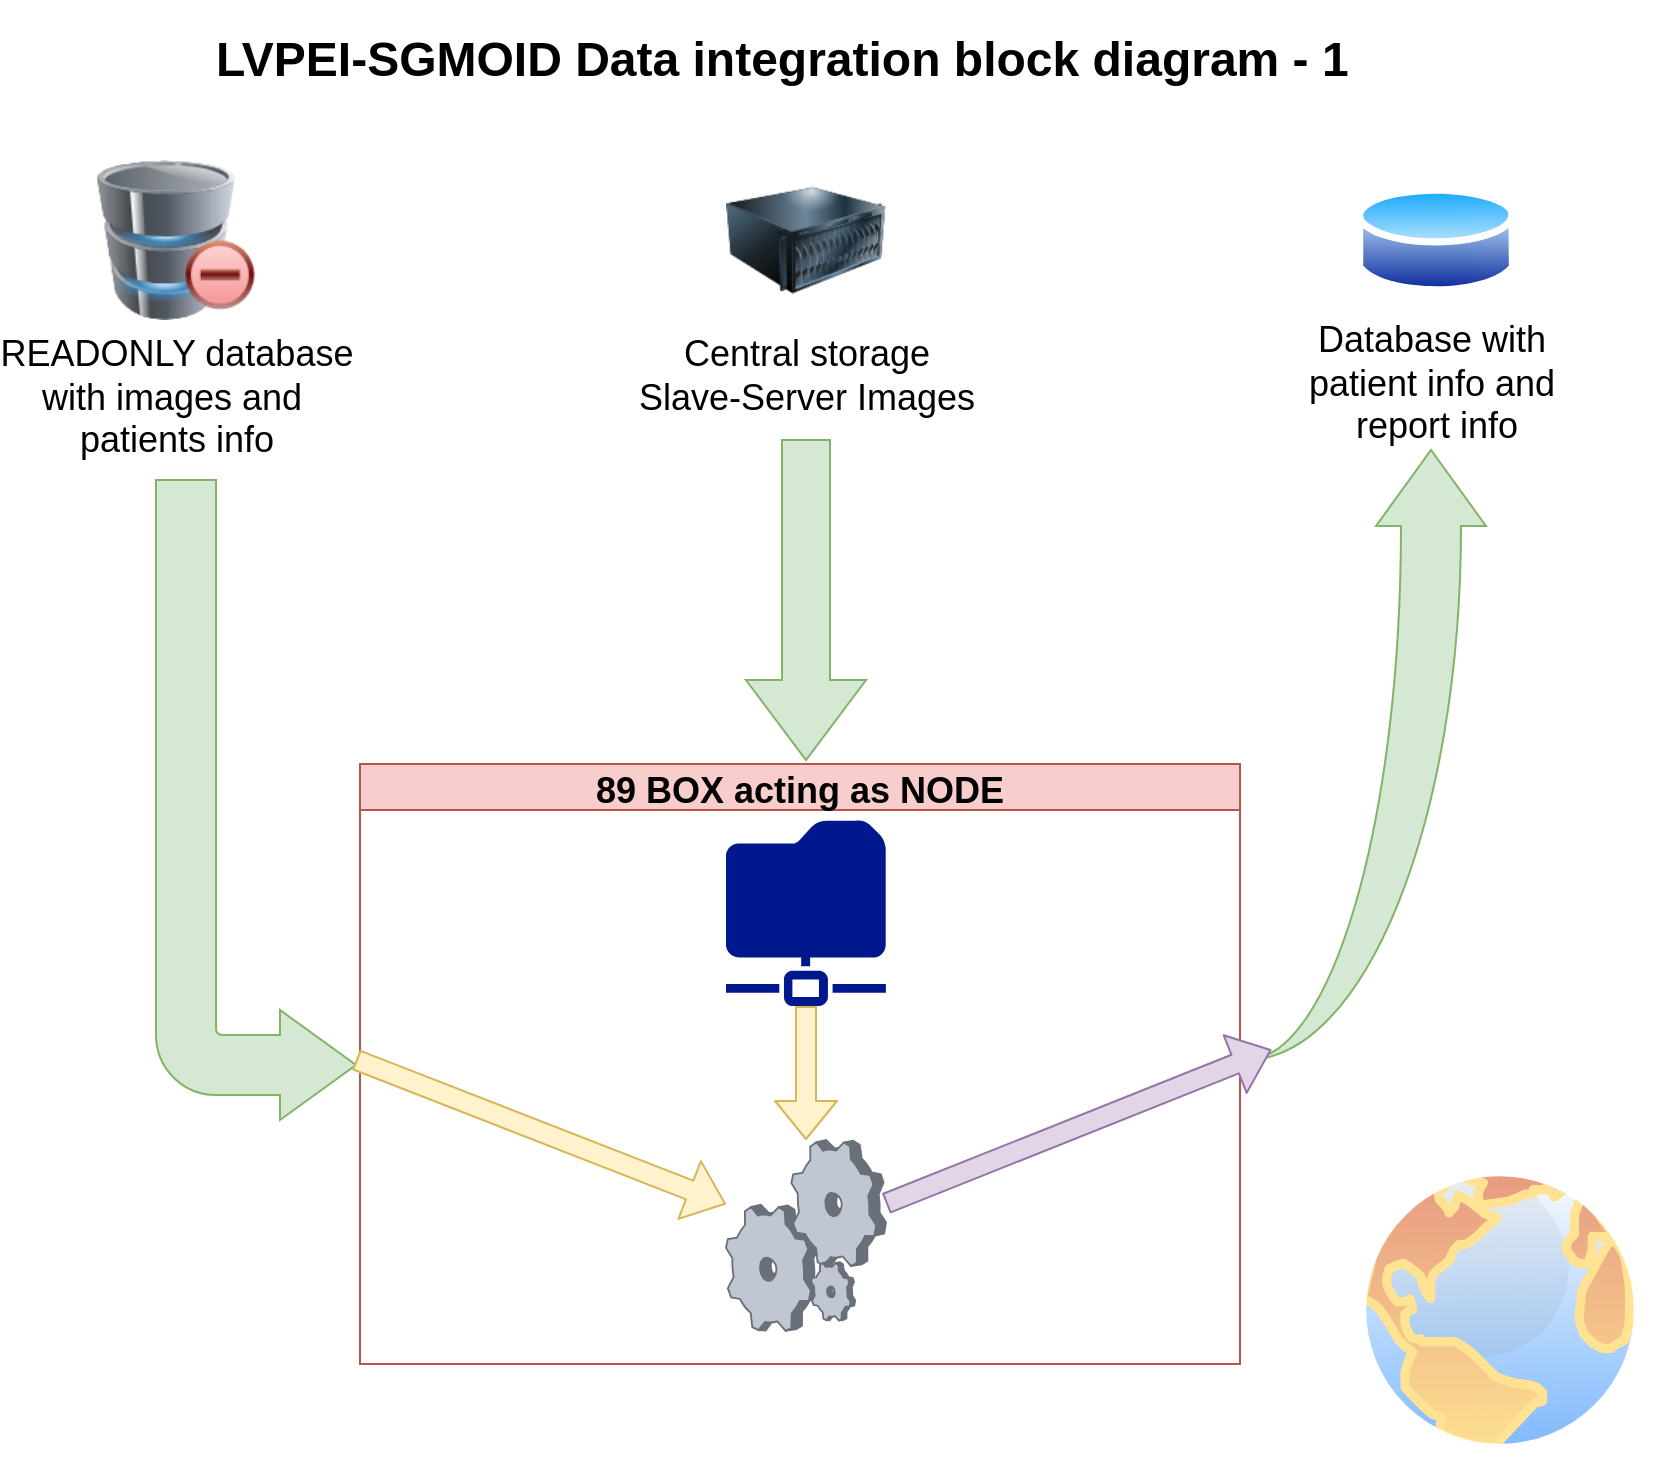 <mxfile version="14.8.6" type="github" pages="3">
  <diagram id="MX95X0inOVn7swaKgQM8" name="Page-1">
    <mxGraphModel dx="1757" dy="1129" grid="1" gridSize="10" guides="1" tooltips="1" connect="1" arrows="1" fold="1" page="1" pageScale="1" pageWidth="100" pageHeight="800" math="0" shadow="0">
      <root>
        <mxCell id="0" />
        <mxCell id="1" parent="0" />
        <mxCell id="SB96CQy2WkAOGvbJOrmT-1" value="&lt;h1&gt;LVPEI-SGMOID Data integration block diagram - 1&lt;/h1&gt;" style="text;html=1;strokeColor=none;fillColor=none;spacing=5;spacingTop=-20;whiteSpace=wrap;overflow=hidden;rounded=0;" vertex="1" parent="1">
          <mxGeometry x="160" y="40" width="600" height="50" as="geometry" />
        </mxCell>
        <mxCell id="SB96CQy2WkAOGvbJOrmT-2" value="89 BOX acting as NODE" style="swimlane;fontSize=18;fillColor=#f8cecc;strokeColor=#b85450;" vertex="1" parent="1">
          <mxGeometry x="237" y="412" width="440" height="300" as="geometry">
            <mxRectangle x="202" y="412" width="240" height="30" as="alternateBounds" />
          </mxGeometry>
        </mxCell>
        <mxCell id="SB96CQy2WkAOGvbJOrmT-11" value="" style="aspect=fixed;pointerEvents=1;shadow=0;dashed=0;html=1;strokeColor=none;labelPosition=center;verticalLabelPosition=bottom;verticalAlign=top;align=center;fillColor=#00188D;shape=mxgraph.mscae.enterprise.shared_folder;fontSize=18;" vertex="1" parent="SB96CQy2WkAOGvbJOrmT-2">
          <mxGeometry x="183" y="28.0" width="80" height="93.02" as="geometry" />
        </mxCell>
        <mxCell id="SB96CQy2WkAOGvbJOrmT-12" value="" style="verticalLabelPosition=bottom;aspect=fixed;html=1;verticalAlign=top;strokeColor=none;align=center;outlineConnect=0;shape=mxgraph.citrix.process;fontSize=18;" vertex="1" parent="SB96CQy2WkAOGvbJOrmT-2">
          <mxGeometry x="183" y="188" width="80" height="95.38" as="geometry" />
        </mxCell>
        <mxCell id="SB96CQy2WkAOGvbJOrmT-14" value="" style="shape=flexArrow;endArrow=classic;html=1;fontSize=18;exitX=0.5;exitY=1;exitDx=0;exitDy=0;exitPerimeter=0;fillColor=#fff2cc;strokeColor=#d6b656;" edge="1" parent="SB96CQy2WkAOGvbJOrmT-2" source="SB96CQy2WkAOGvbJOrmT-11" target="SB96CQy2WkAOGvbJOrmT-12">
          <mxGeometry width="50" height="50" relative="1" as="geometry">
            <mxPoint x="8" y="127.92" as="sourcePoint" />
            <mxPoint x="193" y="200.086" as="targetPoint" />
          </mxGeometry>
        </mxCell>
        <mxCell id="SB96CQy2WkAOGvbJOrmT-3" value="&lt;div&gt;Central storage&lt;/div&gt;&lt;div&gt;Slave-Server Images&lt;/div&gt;" style="image;html=1;image=img/lib/clip_art/computers/Server_128x128.png;fontSize=18;" vertex="1" parent="1">
          <mxGeometry x="420" y="110" width="80" height="80" as="geometry" />
        </mxCell>
        <mxCell id="SB96CQy2WkAOGvbJOrmT-5" value="&lt;div&gt;Database with&amp;nbsp;&lt;/div&gt;&lt;div&gt;patient info and&amp;nbsp;&lt;/div&gt;&lt;div&gt;report info&lt;/div&gt;" style="aspect=fixed;perimeter=ellipsePerimeter;html=1;align=center;shadow=0;dashed=0;spacingTop=3;image;image=img/lib/active_directory/database.svg;fontSize=18;" vertex="1" parent="1">
          <mxGeometry x="735" y="120.4" width="80" height="59.2" as="geometry" />
        </mxCell>
        <mxCell id="SB96CQy2WkAOGvbJOrmT-6" value="&lt;div&gt;READONLY database&lt;/div&gt;&lt;div&gt;with images and&amp;nbsp;&lt;/div&gt;&lt;div&gt;patients info&lt;/div&gt;" style="image;html=1;image=img/lib/clip_art/computers/Database_Minus_128x128.png;fontSize=18;" vertex="1" parent="1">
          <mxGeometry x="105" y="110" width="80" height="80" as="geometry" />
        </mxCell>
        <mxCell id="SB96CQy2WkAOGvbJOrmT-8" value="" style="html=1;shadow=0;dashed=0;align=center;verticalAlign=middle;shape=mxgraph.arrows2.bendArrow;dy=15;dx=38;notch=0;arrowHead=55;rounded=1;fontSize=18;flipH=0;flipV=1;fillColor=#d5e8d4;strokeColor=#82b366;" vertex="1" parent="1">
          <mxGeometry x="135" y="270" width="100" height="320" as="geometry" />
        </mxCell>
        <mxCell id="SB96CQy2WkAOGvbJOrmT-9" value="" style="html=1;shadow=0;dashed=0;align=center;verticalAlign=middle;shape=mxgraph.arrows2.arrow;dy=0.6;dx=40;direction=south;notch=0;fontSize=18;fillColor=#d5e8d4;strokeColor=#82b366;" vertex="1" parent="1">
          <mxGeometry x="430" y="250" width="60" height="160" as="geometry" />
        </mxCell>
        <mxCell id="SB96CQy2WkAOGvbJOrmT-10" value="" style="html=1;shadow=0;dashed=0;align=center;verticalAlign=middle;shape=mxgraph.arrows2.jumpInArrow;dy=15;dx=38;arrowHead=55;fontSize=18;flipH=0;flipV=1;rotation=-90;fillColor=#d5e8d4;strokeColor=#82b366;" vertex="1" parent="1">
          <mxGeometry x="587.5" y="347.5" width="305" height="120" as="geometry" />
        </mxCell>
        <mxCell id="SB96CQy2WkAOGvbJOrmT-13" value="" style="shape=flexArrow;endArrow=classic;html=1;fontSize=18;exitX=1;exitY=0.094;exitDx=0;exitDy=0;exitPerimeter=0;fillColor=#fff2cc;strokeColor=#d6b656;" edge="1" parent="1" source="SB96CQy2WkAOGvbJOrmT-8" target="SB96CQy2WkAOGvbJOrmT-12">
          <mxGeometry width="50" height="50" relative="1" as="geometry">
            <mxPoint x="237" y="570" as="sourcePoint" />
            <mxPoint x="287" y="520" as="targetPoint" />
          </mxGeometry>
        </mxCell>
        <mxCell id="SB96CQy2WkAOGvbJOrmT-15" value="" style="shape=flexArrow;endArrow=classic;html=1;fontSize=18;entryX=0.017;entryY=0.894;entryDx=0;entryDy=0;entryPerimeter=0;fillColor=#e1d5e7;strokeColor=#9673a6;" edge="1" parent="1" source="SB96CQy2WkAOGvbJOrmT-12" target="SB96CQy2WkAOGvbJOrmT-10">
          <mxGeometry width="50" height="50" relative="1" as="geometry">
            <mxPoint x="524" y="543.02" as="sourcePoint" />
            <mxPoint x="675" y="563" as="targetPoint" />
          </mxGeometry>
        </mxCell>
        <mxCell id="LIGWkQtRaFbjvehgfa9z-1" value="" style="aspect=fixed;perimeter=ellipsePerimeter;html=1;align=center;shadow=0;dashed=0;spacingTop=3;image;image=img/lib/active_directory/internet_globe.svg;fontSize=18;opacity=50;" vertex="1" parent="1">
          <mxGeometry x="732" y="610" width="150" height="150" as="geometry" />
        </mxCell>
        <mxCell id="LIGWkQtRaFbjvehgfa9z-2" value="" style="shape=image;html=1;verticalAlign=top;verticalLabelPosition=bottom;labelBackgroundColor=#ffffff;imageAspect=0;aspect=fixed;image=https://cdn0.iconfinder.com/data/icons/security-double-color-red-and-black-vol-1/52/block__stop__private__blocked-128.png;fontSize=18;" vertex="1" parent="1">
          <mxGeometry x="735" y="610" width="150" height="150" as="geometry" />
        </mxCell>
      </root>
    </mxGraphModel>
  </diagram>
  <diagram name="Page-2" id="0MAoYpNiCTRkq3jHBnky">
    <mxGraphModel dx="1757" dy="1129" grid="1" gridSize="10" guides="1" tooltips="1" connect="1" arrows="1" fold="1" page="1" pageScale="1" pageWidth="100" pageHeight="800" math="0" shadow="0">
      <root>
        <mxCell id="_WXXWoJIYfTif5vrhu6W-0" />
        <mxCell id="_WXXWoJIYfTif5vrhu6W-1" parent="_WXXWoJIYfTif5vrhu6W-0" />
        <mxCell id="l9rnAY1xL5L_d8y8g9AO-7" value="" style="edgeStyle=orthogonalEdgeStyle;rounded=0;orthogonalLoop=1;jettySize=auto;html=1;fontSize=18;strokeWidth=5;exitX=1;exitY=0.5;exitDx=0;exitDy=0;exitPerimeter=0;entryX=0;entryY=0.5;entryDx=0;entryDy=0;entryPerimeter=0;" edge="1" parent="_WXXWoJIYfTif5vrhu6W-1" source="_WXXWoJIYfTif5vrhu6W-15" target="l9rnAY1xL5L_d8y8g9AO-2">
          <mxGeometry relative="1" as="geometry">
            <mxPoint x="400" y="518" as="sourcePoint" />
            <mxPoint x="580" y="559" as="targetPoint" />
          </mxGeometry>
        </mxCell>
        <mxCell id="l9rnAY1xL5L_d8y8g9AO-2" value="&lt;font style=&quot;font-size: 22px&quot;&gt;SGMOID CLOUD SERVICE&lt;/font&gt;" style="html=1;strokeColor=none;fillColor=#0079D6;labelPosition=center;verticalLabelPosition=middle;verticalAlign=top;align=center;fontSize=12;outlineConnect=0;spacingTop=-6;fontColor=#FFFFFF;shape=mxgraph.sitemap.cloud;opacity=50;aspect=fixed;" vertex="1" parent="_WXXWoJIYfTif5vrhu6W-1">
          <mxGeometry x="456" y="471" width="300" height="175" as="geometry" />
        </mxCell>
        <mxCell id="_WXXWoJIYfTif5vrhu6W-2" value="&lt;h1&gt;LVPEI-SGMOID Data integration block diagram - 2&lt;/h1&gt;" style="text;html=1;strokeColor=none;fillColor=none;spacing=5;spacingTop=-20;whiteSpace=wrap;overflow=hidden;rounded=0;" vertex="1" parent="_WXXWoJIYfTif5vrhu6W-1">
          <mxGeometry x="160" y="40" width="600" height="50" as="geometry" />
        </mxCell>
        <mxCell id="l9rnAY1xL5L_d8y8g9AO-4" value="" style="edgeStyle=orthogonalEdgeStyle;rounded=0;orthogonalLoop=1;jettySize=auto;html=1;fontSize=18;strokeWidth=5;" edge="1" parent="_WXXWoJIYfTif5vrhu6W-1" source="_WXXWoJIYfTif5vrhu6W-7" target="_WXXWoJIYfTif5vrhu6W-15">
          <mxGeometry relative="1" as="geometry">
            <mxPoint x="291" y="480" as="targetPoint" />
          </mxGeometry>
        </mxCell>
        <mxCell id="_WXXWoJIYfTif5vrhu6W-7" value="&lt;div&gt;Central storage&lt;/div&gt;&lt;div&gt;Slave-Server Images&lt;/div&gt;" style="image;html=1;image=img/lib/clip_art/computers/Server_128x128.png;fontSize=18;spacingTop=16;labelBorderColor=#000000;" vertex="1" parent="_WXXWoJIYfTif5vrhu6W-1">
          <mxGeometry x="251" y="110" width="80" height="80" as="geometry" />
        </mxCell>
        <mxCell id="l9rnAY1xL5L_d8y8g9AO-6" value="" style="edgeStyle=orthogonalEdgeStyle;rounded=0;orthogonalLoop=1;jettySize=auto;html=1;fontSize=18;strokeWidth=5;entryX=0;entryY=0.5;entryDx=0;entryDy=0;entryPerimeter=0;" edge="1" parent="_WXXWoJIYfTif5vrhu6W-1" source="_WXXWoJIYfTif5vrhu6W-9">
          <mxGeometry relative="1" as="geometry">
            <mxPoint x="183" y="557" as="targetPoint" />
            <Array as="points">
              <mxPoint x="107" y="557" />
            </Array>
          </mxGeometry>
        </mxCell>
        <mxCell id="_WXXWoJIYfTif5vrhu6W-9" value="&lt;div&gt;READONLY database&lt;/div&gt;&lt;div&gt;with images and&amp;nbsp;&lt;/div&gt;&lt;div&gt;patients info&lt;/div&gt;" style="image;html=1;image=img/lib/clip_art/computers/Database_Minus_128x128.png;fontSize=18;labelBorderColor=#000000;spacingTop=8;" vertex="1" parent="_WXXWoJIYfTif5vrhu6W-1">
          <mxGeometry x="67" y="118" width="80" height="80" as="geometry" />
        </mxCell>
        <mxCell id="l9rnAY1xL5L_d8y8g9AO-9" value="" style="edgeStyle=orthogonalEdgeStyle;rounded=0;orthogonalLoop=1;jettySize=auto;html=1;fontSize=18;strokeWidth=5;" edge="1" parent="_WXXWoJIYfTif5vrhu6W-1" source="l9rnAY1xL5L_d8y8g9AO-2" target="_WXXWoJIYfTif5vrhu6W-8">
          <mxGeometry relative="1" as="geometry">
            <mxPoint x="624" y="460" as="sourcePoint" />
            <mxPoint x="586" y="558.6" as="targetPoint" />
          </mxGeometry>
        </mxCell>
        <mxCell id="_WXXWoJIYfTif5vrhu6W-15" value="" style="points=[[0,0,0],[0.25,0,0],[0.5,0,0],[0.75,0,0],[1,0,0],[0,1,0],[0.25,1,0],[0.5,1,0],[0.75,1,0],[1,1,0],[0,0.25,0],[0,0.5,0],[0,0.75,0],[1,0.25,0],[1,0.5,0],[1,0.75,0]];outlineConnect=0;fontColor=#232F3E;gradientColor=#F34482;gradientDirection=north;fillColor=#BC1356;strokeColor=#ffffff;dashed=0;verticalLabelPosition=bottom;verticalAlign=top;align=center;html=1;fontSize=12;fontStyle=0;aspect=fixed;shape=mxgraph.aws4.resourceIcon;resIcon=mxgraph.aws4.api_gateway;" vertex="1" parent="_WXXWoJIYfTif5vrhu6W-1">
          <mxGeometry x="216" y="484" width="150" height="150" as="geometry" />
        </mxCell>
        <mxCell id="l9rnAY1xL5L_d8y8g9AO-0" value="" style="aspect=fixed;perimeter=ellipsePerimeter;html=1;align=center;shadow=0;dashed=0;spacingTop=3;image;image=img/lib/active_directory/internet_globe.svg;fontSize=18;" vertex="1" parent="_WXXWoJIYfTif5vrhu6W-1">
          <mxGeometry y="650" width="150" height="150" as="geometry" />
        </mxCell>
        <mxCell id="_WXXWoJIYfTif5vrhu6W-8" value="&lt;div&gt;Database with&amp;nbsp;&lt;/div&gt;&lt;div&gt;patient info and&amp;nbsp;&lt;/div&gt;&lt;div&gt;report info&lt;/div&gt;" style="aspect=fixed;perimeter=ellipsePerimeter;html=1;align=center;shadow=0;dashed=0;spacingTop=28;image;image=img/lib/active_directory/database.svg;fontSize=18;labelBorderColor=#000000;whiteSpace=wrap;" vertex="1" parent="_WXXWoJIYfTif5vrhu6W-1">
          <mxGeometry x="565" y="120" width="80" height="59.2" as="geometry" />
        </mxCell>
      </root>
    </mxGraphModel>
  </diagram>
  <diagram name="page-3" id="tUIi3Du8VQB3zISYghOF">
    <mxGraphModel dx="1757" dy="1129" grid="1" gridSize="10" guides="1" tooltips="1" connect="1" arrows="1" fold="1" page="1" pageScale="1" pageWidth="100" pageHeight="800" math="0" shadow="0">
      <root>
        <mxCell id="1Cfc_NI_0ibqRLgKIa1X-0" />
        <mxCell id="1Cfc_NI_0ibqRLgKIa1X-1" parent="1Cfc_NI_0ibqRLgKIa1X-0" />
        <mxCell id="1Cfc_NI_0ibqRLgKIa1X-2" value="" style="edgeStyle=orthogonalEdgeStyle;rounded=0;orthogonalLoop=1;jettySize=auto;html=1;fontSize=18;strokeWidth=5;exitX=1;exitY=0.5;exitDx=0;exitDy=0;exitPerimeter=0;entryX=0;entryY=0.5;entryDx=0;entryDy=0;entryPerimeter=0;" edge="1" parent="1Cfc_NI_0ibqRLgKIa1X-1" source="1Cfc_NI_0ibqRLgKIa1X-10" target="1Cfc_NI_0ibqRLgKIa1X-3">
          <mxGeometry relative="1" as="geometry">
            <mxPoint x="400" y="518" as="sourcePoint" />
            <mxPoint x="580" y="559" as="targetPoint" />
          </mxGeometry>
        </mxCell>
        <mxCell id="1Cfc_NI_0ibqRLgKIa1X-3" value="&lt;font style=&quot;font-size: 22px&quot;&gt;SGMOID CLOUD SERVICE&lt;/font&gt;" style="html=1;strokeColor=none;fillColor=#0079D6;labelPosition=center;verticalLabelPosition=middle;verticalAlign=top;align=center;fontSize=12;outlineConnect=0;spacingTop=-6;fontColor=#FFFFFF;shape=mxgraph.sitemap.cloud;opacity=50;aspect=fixed;" vertex="1" parent="1Cfc_NI_0ibqRLgKIa1X-1">
          <mxGeometry x="456" y="471" width="300" height="175" as="geometry" />
        </mxCell>
        <mxCell id="1Cfc_NI_0ibqRLgKIa1X-4" value="&lt;h1&gt;LVPEI-SGMOID Data integration block diagram - 3&lt;/h1&gt;" style="text;html=1;strokeColor=none;fillColor=none;spacing=5;spacingTop=-20;whiteSpace=wrap;overflow=hidden;rounded=0;" vertex="1" parent="1Cfc_NI_0ibqRLgKIa1X-1">
          <mxGeometry x="160" y="40" width="600" height="50" as="geometry" />
        </mxCell>
        <mxCell id="1Cfc_NI_0ibqRLgKIa1X-5" value="" style="edgeStyle=orthogonalEdgeStyle;rounded=0;orthogonalLoop=1;jettySize=auto;html=1;fontSize=18;strokeWidth=5;" edge="1" parent="1Cfc_NI_0ibqRLgKIa1X-1" source="1Cfc_NI_0ibqRLgKIa1X-6" target="1Cfc_NI_0ibqRLgKIa1X-10">
          <mxGeometry relative="1" as="geometry">
            <mxPoint x="291" y="480" as="targetPoint" />
          </mxGeometry>
        </mxCell>
        <mxCell id="1Cfc_NI_0ibqRLgKIa1X-6" value="&lt;div&gt;&lt;font&gt;Central storage&lt;/font&gt;&lt;/div&gt;&lt;div&gt;&lt;font&gt;Slave-Server Images&lt;/font&gt;&lt;/div&gt;" style="image;html=1;image=img/lib/clip_art/computers/Server_128x128.png;fontSize=18;spacingTop=16;labelBorderColor=#000000;fontFamily=Verdana;" vertex="1" parent="1Cfc_NI_0ibqRLgKIa1X-1">
          <mxGeometry x="250" y="110" width="80" height="80" as="geometry" />
        </mxCell>
        <mxCell id="1Cfc_NI_0ibqRLgKIa1X-7" value="" style="edgeStyle=orthogonalEdgeStyle;rounded=0;orthogonalLoop=1;jettySize=auto;html=1;fontSize=18;strokeWidth=5;entryX=0;entryY=0.5;entryDx=0;entryDy=0;entryPerimeter=0;" edge="1" parent="1Cfc_NI_0ibqRLgKIa1X-1" source="1Cfc_NI_0ibqRLgKIa1X-8" target="1Cfc_NI_0ibqRLgKIa1X-10">
          <mxGeometry relative="1" as="geometry">
            <mxPoint x="166" y="559" as="targetPoint" />
            <Array as="points">
              <mxPoint x="90" y="559" />
            </Array>
          </mxGeometry>
        </mxCell>
        <mxCell id="1Cfc_NI_0ibqRLgKIa1X-13" value="Text" style="edgeLabel;html=1;align=center;verticalAlign=middle;resizable=0;points=[];fontSize=18;" vertex="1" connectable="0" parent="1Cfc_NI_0ibqRLgKIa1X-7">
          <mxGeometry x="-0.899" relative="1" as="geometry">
            <mxPoint as="offset" />
          </mxGeometry>
        </mxCell>
        <mxCell id="1Cfc_NI_0ibqRLgKIa1X-8" value="&lt;div&gt;&lt;font&gt;READONLY&lt;/font&gt;&lt;/div&gt;&lt;div&gt;&lt;font&gt;database from&amp;nbsp;&lt;/font&gt;&lt;/div&gt;&lt;div&gt;&lt;font&gt;EMR&lt;/font&gt;&lt;/div&gt;" style="image;html=1;image=img/lib/clip_art/computers/Database_Minus_128x128.png;fontSize=18;labelBorderColor=#000000;spacingTop=8;fontFamily=Verdana;" vertex="1" parent="1Cfc_NI_0ibqRLgKIa1X-1">
          <mxGeometry x="50" y="120" width="80" height="80" as="geometry" />
        </mxCell>
        <mxCell id="1Cfc_NI_0ibqRLgKIa1X-9" value="" style="edgeStyle=orthogonalEdgeStyle;rounded=0;orthogonalLoop=1;jettySize=auto;html=1;fontSize=18;strokeWidth=5;" edge="1" parent="1Cfc_NI_0ibqRLgKIa1X-1" source="1Cfc_NI_0ibqRLgKIa1X-3" target="1Cfc_NI_0ibqRLgKIa1X-12">
          <mxGeometry relative="1" as="geometry">
            <mxPoint x="624" y="460" as="sourcePoint" />
            <mxPoint x="586" y="558.6" as="targetPoint" />
          </mxGeometry>
        </mxCell>
        <mxCell id="1Cfc_NI_0ibqRLgKIa1X-10" value="&lt;font style=&quot;font-size: 20px&quot; face=&quot;Verdana&quot;&gt;API - CALL&lt;/font&gt;" style="points=[[0,0,0],[0.25,0,0],[0.5,0,0],[0.75,0,0],[1,0,0],[0,1,0],[0.25,1,0],[0.5,1,0],[0.75,1,0],[1,1,0],[0,0.25,0],[0,0.5,0],[0,0.75,0],[1,0.25,0],[1,0.5,0],[1,0.75,0]];outlineConnect=0;fontColor=#232F3E;gradientColor=#F34482;gradientDirection=north;fillColor=#BC1356;strokeColor=#ffffff;dashed=0;verticalLabelPosition=bottom;verticalAlign=top;align=center;html=1;fontSize=12;fontStyle=0;aspect=fixed;shape=mxgraph.aws4.resourceIcon;resIcon=mxgraph.aws4.api_gateway;" vertex="1" parent="1Cfc_NI_0ibqRLgKIa1X-1">
          <mxGeometry x="216" y="484" width="150" height="150" as="geometry" />
        </mxCell>
        <mxCell id="1Cfc_NI_0ibqRLgKIa1X-11" value="" style="aspect=fixed;perimeter=ellipsePerimeter;html=1;align=center;shadow=0;dashed=0;spacingTop=3;image;image=img/lib/active_directory/internet_globe.svg;fontSize=18;" vertex="1" parent="1Cfc_NI_0ibqRLgKIa1X-1">
          <mxGeometry y="650" width="150" height="150" as="geometry" />
        </mxCell>
        <mxCell id="1Cfc_NI_0ibqRLgKIa1X-12" value="&lt;div&gt;&lt;font&gt;Database with&amp;nbsp;&lt;/font&gt;&lt;/div&gt;&lt;div&gt;&lt;font&gt;patient info and&amp;nbsp;&lt;/font&gt;&lt;/div&gt;&lt;div&gt;&lt;font&gt;report info&lt;/font&gt;&lt;/div&gt;" style="aspect=fixed;perimeter=ellipsePerimeter;html=1;align=center;shadow=0;dashed=0;spacingTop=28;image;image=img/lib/active_directory/database.svg;fontSize=18;labelBorderColor=#000000;fontFamily=Verdana;" vertex="1" parent="1Cfc_NI_0ibqRLgKIa1X-1">
          <mxGeometry x="561" y="120" width="90" height="66.6" as="geometry" />
        </mxCell>
      </root>
    </mxGraphModel>
  </diagram>
</mxfile>
